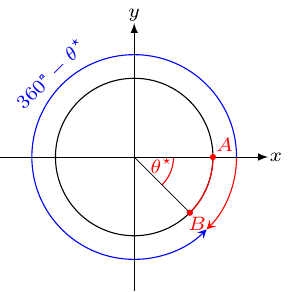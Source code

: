 \documentclass[crop]{standalone}
\usepackage[dvipsnames]{xcolor}
\usepackage{tikz}
\usetikzlibrary{positioning}

\begin{document}
  \begin{tikzpicture}[font=\scriptsize]
    \draw (0,0) circle (1);
    \draw[red] (0.5,0) arc (0:-45:0.5);
    \draw[red] (1,0) arc (0:-45:1);
    \draw[red,-stealth] (1.3,0) arc (0:-45:1.3);
    % \draw[blue] (1,0) arc (0:315:1);
    \draw[blue,-stealth] (1.3,0) arc (0:315:1.3);
    \draw[-latex,line width=0.25pt] (-1.7,0) -- +(3.4,0);
    \draw[-latex,line width=0.25pt] (0,-1.7) -- +(0,3.4);
    \node at (1.8,0) {$x$};
    \node at (0,1.8) {$y$};
    \draw[line width=0.25pt] (0,0) -- ({0.5*sqrt(2)},-{0.5*sqrt(2)});
    \fill[red] ({0.5*sqrt(2)},-{0.5*sqrt(2)}) circle (0.04);
    \node[red] at (0.35,-0.11){$\theta^{\star}$};
    \node[blue,rotate=45] at (-1.05,1.05){$360\mbox{°}-\theta^{\star}$};
    \node[red] at (1.15,0.15) {$A$};
    \node[red] at (0.8,-0.85) {$B$};
    \fill[red] (1,0) circle (0.04);
  \end{tikzpicture}%
\end{document}